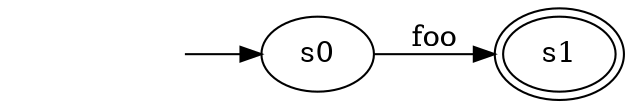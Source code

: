 // File in graphviz .dot format
// Example, create png file using: dot <filename> -Tpng -o out.png
digraph nfa {
rankdir=LR;
s0;
s1 [peripheries=2];
_start_ [style=invis];
_start_ -> s0
s0 -> s1 [label="foo"];
}